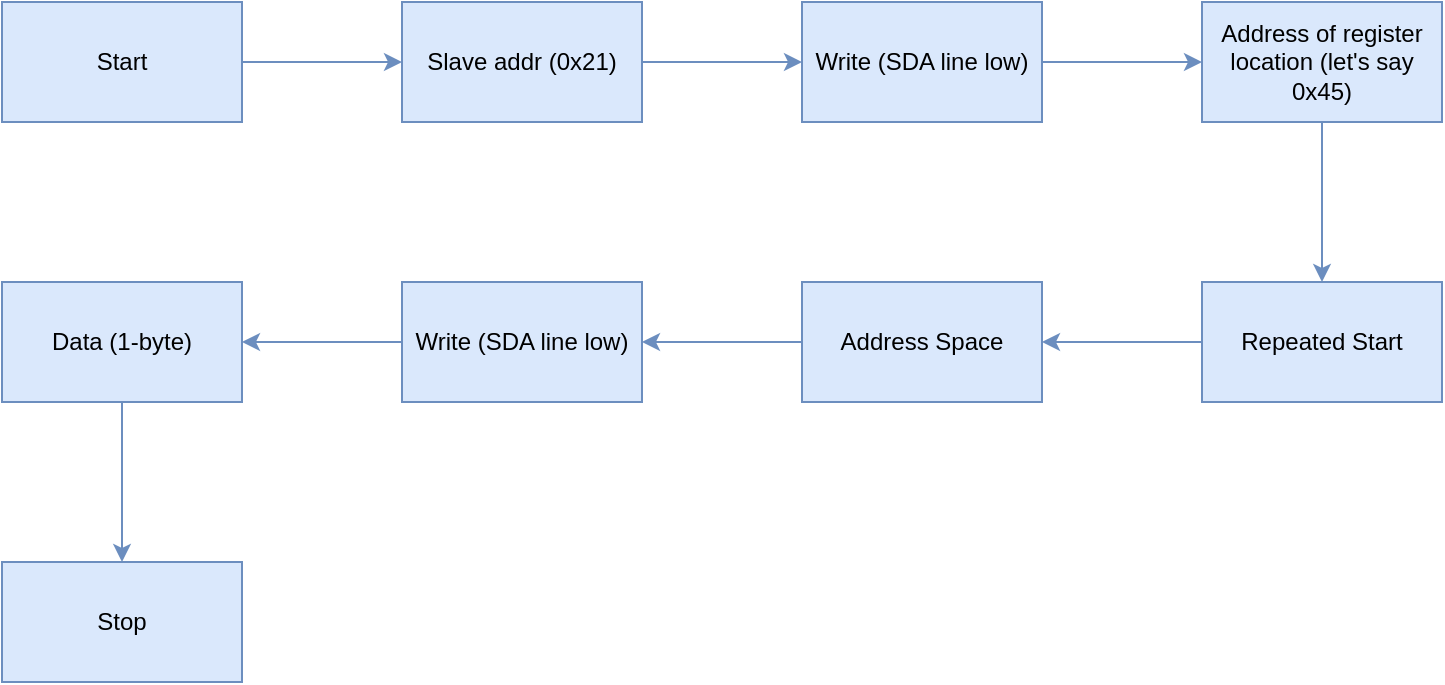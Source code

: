 <mxfile version="24.4.7" type="github">
  <diagram name="I2C_Write" id="yMUuZvrdSe3F-vp8CX2O">
    <mxGraphModel dx="794" dy="420" grid="1" gridSize="10" guides="1" tooltips="1" connect="1" arrows="1" fold="1" page="1" pageScale="1" pageWidth="850" pageHeight="1100" math="0" shadow="0">
      <root>
        <mxCell id="0" />
        <mxCell id="1" parent="0" />
        <mxCell id="z1H_3j-S7ds4K9789OhZ-3" value="" style="edgeStyle=orthogonalEdgeStyle;rounded=0;orthogonalLoop=1;jettySize=auto;html=1;fillColor=#dae8fc;strokeColor=#6c8ebf;" edge="1" parent="1" source="z1H_3j-S7ds4K9789OhZ-1" target="z1H_3j-S7ds4K9789OhZ-2">
          <mxGeometry relative="1" as="geometry" />
        </mxCell>
        <mxCell id="z1H_3j-S7ds4K9789OhZ-1" value="Start" style="rounded=0;whiteSpace=wrap;html=1;fillColor=#dae8fc;strokeColor=#6c8ebf;" vertex="1" parent="1">
          <mxGeometry x="120" y="130" width="120" height="60" as="geometry" />
        </mxCell>
        <mxCell id="z1H_3j-S7ds4K9789OhZ-5" value="" style="edgeStyle=orthogonalEdgeStyle;rounded=0;orthogonalLoop=1;jettySize=auto;html=1;fillColor=#dae8fc;strokeColor=#6c8ebf;" edge="1" parent="1" source="z1H_3j-S7ds4K9789OhZ-2" target="z1H_3j-S7ds4K9789OhZ-4">
          <mxGeometry relative="1" as="geometry" />
        </mxCell>
        <mxCell id="z1H_3j-S7ds4K9789OhZ-2" value="Slave addr (0x21)" style="rounded=0;whiteSpace=wrap;html=1;fillColor=#dae8fc;strokeColor=#6c8ebf;" vertex="1" parent="1">
          <mxGeometry x="320" y="130" width="120" height="60" as="geometry" />
        </mxCell>
        <mxCell id="z1H_3j-S7ds4K9789OhZ-7" value="" style="edgeStyle=orthogonalEdgeStyle;rounded=0;orthogonalLoop=1;jettySize=auto;html=1;fillColor=#dae8fc;strokeColor=#6c8ebf;" edge="1" parent="1" source="z1H_3j-S7ds4K9789OhZ-4" target="z1H_3j-S7ds4K9789OhZ-6">
          <mxGeometry relative="1" as="geometry" />
        </mxCell>
        <mxCell id="z1H_3j-S7ds4K9789OhZ-4" value="Write (SDA line low)" style="rounded=0;whiteSpace=wrap;html=1;fillColor=#dae8fc;strokeColor=#6c8ebf;" vertex="1" parent="1">
          <mxGeometry x="520" y="130" width="120" height="60" as="geometry" />
        </mxCell>
        <mxCell id="z1H_3j-S7ds4K9789OhZ-9" value="" style="edgeStyle=orthogonalEdgeStyle;rounded=0;orthogonalLoop=1;jettySize=auto;html=1;fillColor=#dae8fc;strokeColor=#6c8ebf;" edge="1" parent="1" source="z1H_3j-S7ds4K9789OhZ-6" target="z1H_3j-S7ds4K9789OhZ-8">
          <mxGeometry relative="1" as="geometry" />
        </mxCell>
        <mxCell id="z1H_3j-S7ds4K9789OhZ-6" value="Address of register location (let&#39;s say 0x45)" style="rounded=0;whiteSpace=wrap;html=1;fillColor=#dae8fc;strokeColor=#6c8ebf;" vertex="1" parent="1">
          <mxGeometry x="720" y="130" width="120" height="60" as="geometry" />
        </mxCell>
        <mxCell id="z1H_3j-S7ds4K9789OhZ-11" value="" style="edgeStyle=orthogonalEdgeStyle;rounded=0;orthogonalLoop=1;jettySize=auto;html=1;fillColor=#dae8fc;strokeColor=#6c8ebf;" edge="1" parent="1" source="z1H_3j-S7ds4K9789OhZ-8" target="z1H_3j-S7ds4K9789OhZ-10">
          <mxGeometry relative="1" as="geometry" />
        </mxCell>
        <mxCell id="z1H_3j-S7ds4K9789OhZ-8" value="Repeated Start" style="rounded=0;whiteSpace=wrap;html=1;fillColor=#dae8fc;strokeColor=#6c8ebf;" vertex="1" parent="1">
          <mxGeometry x="720" y="270" width="120" height="60" as="geometry" />
        </mxCell>
        <mxCell id="z1H_3j-S7ds4K9789OhZ-13" value="" style="edgeStyle=orthogonalEdgeStyle;rounded=0;orthogonalLoop=1;jettySize=auto;html=1;fillColor=#dae8fc;strokeColor=#6c8ebf;" edge="1" parent="1" source="z1H_3j-S7ds4K9789OhZ-10" target="z1H_3j-S7ds4K9789OhZ-12">
          <mxGeometry relative="1" as="geometry" />
        </mxCell>
        <mxCell id="z1H_3j-S7ds4K9789OhZ-10" value="Address Space" style="rounded=0;whiteSpace=wrap;html=1;fillColor=#dae8fc;strokeColor=#6c8ebf;" vertex="1" parent="1">
          <mxGeometry x="520" y="270" width="120" height="60" as="geometry" />
        </mxCell>
        <mxCell id="z1H_3j-S7ds4K9789OhZ-15" value="" style="edgeStyle=orthogonalEdgeStyle;rounded=0;orthogonalLoop=1;jettySize=auto;html=1;fillColor=#dae8fc;strokeColor=#6c8ebf;" edge="1" parent="1" source="z1H_3j-S7ds4K9789OhZ-12" target="z1H_3j-S7ds4K9789OhZ-14">
          <mxGeometry relative="1" as="geometry" />
        </mxCell>
        <mxCell id="z1H_3j-S7ds4K9789OhZ-12" value="Write (SDA line low)" style="rounded=0;whiteSpace=wrap;html=1;fillColor=#dae8fc;strokeColor=#6c8ebf;" vertex="1" parent="1">
          <mxGeometry x="320" y="270" width="120" height="60" as="geometry" />
        </mxCell>
        <mxCell id="z1H_3j-S7ds4K9789OhZ-17" value="" style="edgeStyle=orthogonalEdgeStyle;rounded=0;orthogonalLoop=1;jettySize=auto;html=1;fillColor=#dae8fc;strokeColor=#6c8ebf;" edge="1" parent="1" source="z1H_3j-S7ds4K9789OhZ-14" target="z1H_3j-S7ds4K9789OhZ-16">
          <mxGeometry relative="1" as="geometry" />
        </mxCell>
        <mxCell id="z1H_3j-S7ds4K9789OhZ-14" value="Data (1-byte)" style="rounded=0;whiteSpace=wrap;html=1;fillColor=#dae8fc;strokeColor=#6c8ebf;" vertex="1" parent="1">
          <mxGeometry x="120" y="270" width="120" height="60" as="geometry" />
        </mxCell>
        <mxCell id="z1H_3j-S7ds4K9789OhZ-16" value="Stop" style="rounded=0;whiteSpace=wrap;html=1;fillColor=#dae8fc;strokeColor=#6c8ebf;" vertex="1" parent="1">
          <mxGeometry x="120" y="410" width="120" height="60" as="geometry" />
        </mxCell>
      </root>
    </mxGraphModel>
  </diagram>
</mxfile>
